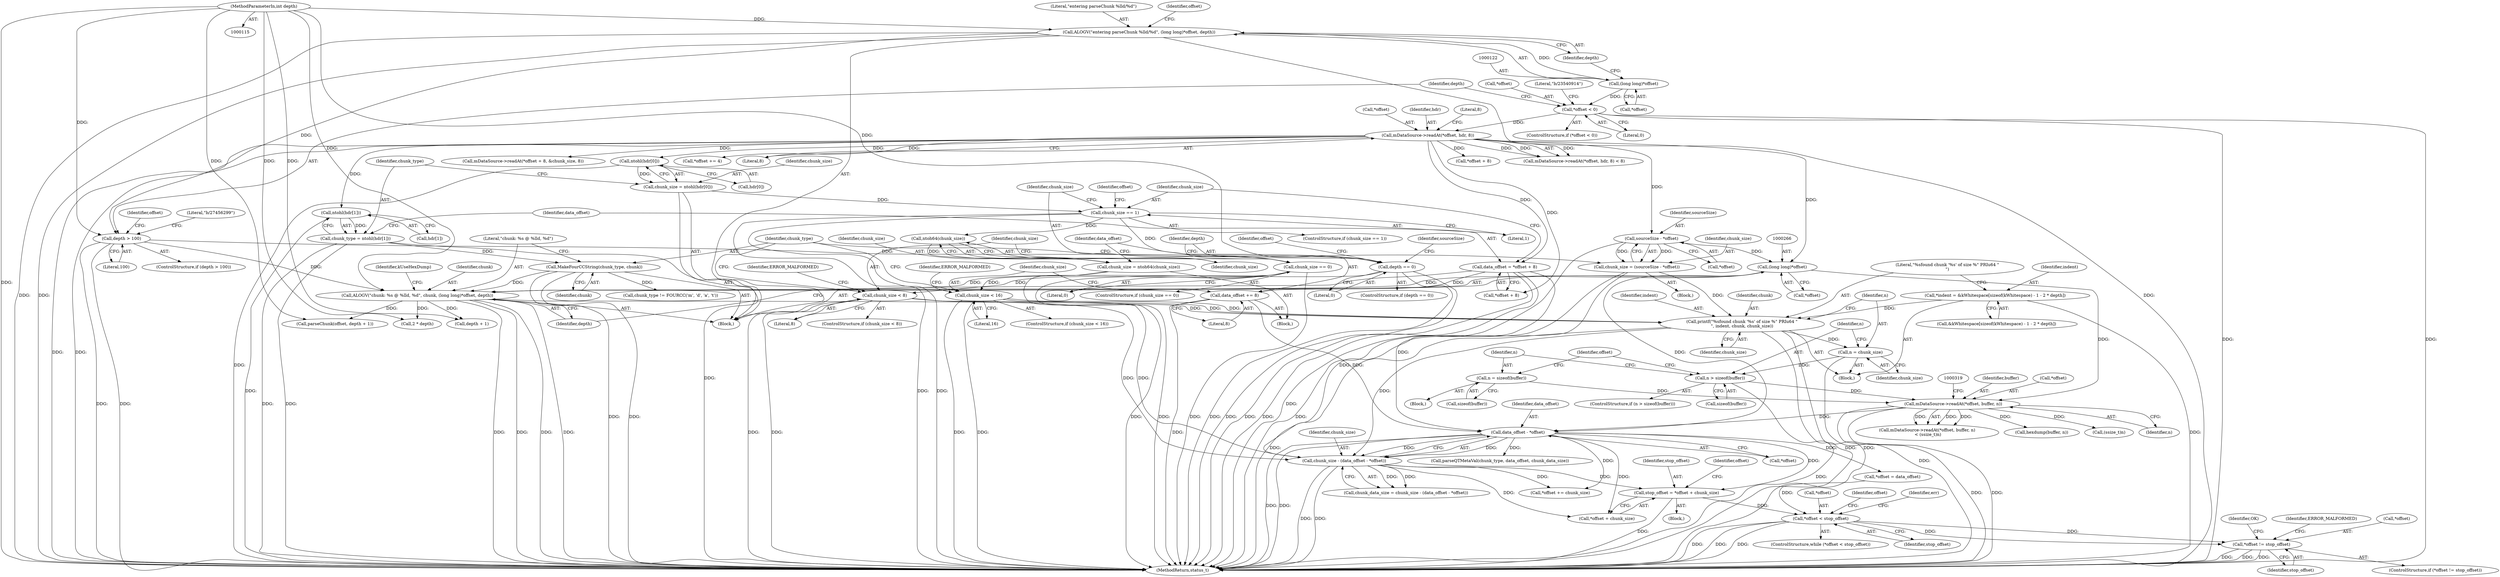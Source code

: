 digraph "0_Android_8a3a2f6ea7defe1a81bb32b3c9f3537f84749b9d@integer" {
"1000398" [label="(Call,stop_offset = *offset + chunk_size)"];
"1000333" [label="(Call,data_offset - *offset)"];
"1000172" [label="(Call,data_offset = *offset + 8)"];
"1000148" [label="(Call,mDataSource->readAt(*offset, hdr, 8))"];
"1000127" [label="(Call,*offset < 0)"];
"1000121" [label="(Call,(long long)*offset)"];
"1000201" [label="(Call,data_offset += 8)"];
"1000265" [label="(Call,(long long)*offset)"];
"1000232" [label="(Call,sourceSize - *offset)"];
"1000313" [label="(Call,mDataSource->readAt(*offset, buffer, n))"];
"1000302" [label="(Call,n > sizeof(buffer))"];
"1000298" [label="(Call,n = chunk_size)"];
"1000291" [label="(Call,printf(\"%sfound chunk '%s' of size %\" PRIu64 \"\n\", indent, chunk, chunk_size))"];
"1000278" [label="(Call,*indent = &kWhitespace[sizeof(kWhitespace) - 1 - 2 * depth])"];
"1000262" [label="(Call,ALOGV(\"chunk: %s @ %lld, %d\", chunk, (long long)*offset, depth))"];
"1000259" [label="(Call,MakeFourCCString(chunk_type, chunk))"];
"1000165" [label="(Call,chunk_type = ntohl(hdr[1]))"];
"1000167" [label="(Call,ntohl(hdr[1]))"];
"1000218" [label="(Call,depth == 0)"];
"1000137" [label="(Call,depth > 100)"];
"1000119" [label="(Call,ALOGV(\"entering parseChunk %lld/%d\", (long long)*offset, depth))"];
"1000117" [label="(MethodParameterIn,int depth)"];
"1000252" [label="(Call,chunk_size < 8)"];
"1000213" [label="(Call,chunk_size == 0)"];
"1000179" [label="(Call,chunk_size == 1)"];
"1000158" [label="(Call,chunk_size = ntohl(hdr[0]))"];
"1000160" [label="(Call,ntohl(hdr[0]))"];
"1000205" [label="(Call,chunk_size < 16)"];
"1000197" [label="(Call,chunk_size = ntoh64(chunk_size))"];
"1000199" [label="(Call,ntoh64(chunk_size))"];
"1000230" [label="(Call,chunk_size = (sourceSize - *offset))"];
"1000307" [label="(Call,n = sizeof(buffer))"];
"1000331" [label="(Call,chunk_size - (data_offset - *offset))"];
"1000409" [label="(Call,*offset < stop_offset)"];
"1000430" [label="(Call,*offset != stop_offset)"];
"1000309" [label="(Call,sizeof(buffer))"];
"1000438" [label="(Identifier,OK)"];
"1000333" [label="(Call,data_offset - *offset)"];
"1000332" [label="(Identifier,chunk_size)"];
"1000417" [label="(Call,parseChunk(offset, depth + 1))"];
"1000186" [label="(Call,*offset + 8)"];
"1000436" [label="(Identifier,ERROR_MALFORMED)"];
"1000335" [label="(Call,*offset)"];
"1000265" [label="(Call,(long long)*offset)"];
"1000419" [label="(Call,depth + 1)"];
"1000234" [label="(Call,*offset)"];
"1000150" [label="(Identifier,offset)"];
"1000295" [label="(Identifier,chunk_size)"];
"1000416" [label="(Identifier,err)"];
"1000271" [label="(Identifier,kUseHexDump)"];
"1000318" [label="(Call,(ssize_t)n)"];
"1000166" [label="(Identifier,chunk_type)"];
"1000331" [label="(Call,chunk_size - (data_offset - *offset))"];
"1000181" [label="(Literal,1)"];
"1000294" [label="(Identifier,chunk)"];
"1000159" [label="(Identifier,chunk_size)"];
"1000410" [label="(Call,*offset)"];
"1000263" [label="(Literal,\"chunk: %s @ %lld, %d\")"];
"1000254" [label="(Literal,8)"];
"1000188" [label="(Identifier,offset)"];
"1000158" [label="(Call,chunk_size = ntohl(hdr[0]))"];
"1000213" [label="(Call,chunk_size == 0)"];
"1000120" [label="(Literal,\"entering parseChunk %lld/%d\")"];
"1000251" [label="(ControlStructure,if (chunk_size < 8))"];
"1000215" [label="(Literal,0)"];
"1000179" [label="(Call,chunk_size == 1)"];
"1000207" [label="(Literal,16)"];
"1000205" [label="(Call,chunk_size < 16)"];
"1000279" [label="(Identifier,indent)"];
"1000260" [label="(Identifier,chunk_type)"];
"1000431" [label="(Call,*offset)"];
"1000202" [label="(Identifier,data_offset)"];
"1000201" [label="(Call,data_offset += 8)"];
"1000133" [label="(Literal,\"b/23540914\")"];
"1000139" [label="(Literal,100)"];
"1000121" [label="(Call,(long long)*offset)"];
"1000404" [label="(Call,*offset = data_offset)"];
"1000130" [label="(Literal,0)"];
"1000219" [label="(Identifier,depth)"];
"1000398" [label="(Call,stop_offset = *offset + chunk_size)"];
"1000119" [label="(Call,ALOGV(\"entering parseChunk %lld/%d\", (long long)*offset, depth))"];
"1000278" [label="(Call,*indent = &kWhitespace[sizeof(kWhitespace) - 1 - 2 * depth])"];
"1000212" [label="(ControlStructure,if (chunk_size == 0))"];
"1000315" [label="(Identifier,offset)"];
"1000206" [label="(Identifier,chunk_size)"];
"1000168" [label="(Call,hdr[1])"];
"1000269" [label="(Identifier,depth)"];
"1000147" [label="(Call,mDataSource->readAt(*offset, hdr, 8) < 8)"];
"1000261" [label="(Identifier,chunk)"];
"1000230" [label="(Call,chunk_size = (sourceSize - *offset))"];
"1000412" [label="(Identifier,stop_offset)"];
"1000253" [label="(Identifier,chunk_size)"];
"1000312" [label="(Call,mDataSource->readAt(*offset, buffer, n)\n < (ssize_t)n)"];
"1000292" [label="(Literal,\"%sfound chunk '%s' of size %\" PRIu64 \"\n\")"];
"1000138" [label="(Identifier,depth)"];
"1000252" [label="(Call,chunk_size < 8)"];
"1000229" [label="(Block,)"];
"1000153" [label="(Literal,8)"];
"1000173" [label="(Identifier,data_offset)"];
"1000291" [label="(Call,printf(\"%sfound chunk '%s' of size %\" PRIu64 \"\n\", indent, chunk, chunk_size))"];
"1000429" [label="(ControlStructure,if (*offset != stop_offset))"];
"1000316" [label="(Identifier,buffer)"];
"1000262" [label="(Call,ALOGV(\"chunk: %s @ %lld, %d\", chunk, (long long)*offset, depth))"];
"1000210" [label="(Identifier,ERROR_MALFORMED)"];
"1000182" [label="(Block,)"];
"1000123" [label="(Call,*offset)"];
"1000302" [label="(Call,n > sizeof(buffer))"];
"1000172" [label="(Call,data_offset = *offset + 8)"];
"1000185" [label="(Call,mDataSource->readAt(*offset + 8, &chunk_size, 8))"];
"1000165" [label="(Call,chunk_type = ntohl(hdr[1]))"];
"1000232" [label="(Call,sourceSize - *offset)"];
"1000200" [label="(Identifier,chunk_size)"];
"1003896" [label="(Call,*offset += chunk_size)"];
"1000161" [label="(Call,hdr[0])"];
"1000257" [label="(Identifier,ERROR_MALFORMED)"];
"1000400" [label="(Call,*offset + chunk_size)"];
"1000137" [label="(Call,depth > 100)"];
"1000303" [label="(Identifier,n)"];
"1000199" [label="(Call,ntoh64(chunk_size))"];
"1000408" [label="(ControlStructure,while (*offset < stop_offset))"];
"1000204" [label="(ControlStructure,if (chunk_size < 16))"];
"1000218" [label="(Call,depth == 0)"];
"1000136" [label="(ControlStructure,if (depth > 100))"];
"1003885" [label="(Call,parseQTMetaVal(chunk_type, data_offset, chunk_data_size))"];
"1000399" [label="(Identifier,stop_offset)"];
"1000293" [label="(Identifier,indent)"];
"1000167" [label="(Call,ntohl(hdr[1]))"];
"1000214" [label="(Identifier,chunk_size)"];
"1000406" [label="(Identifier,offset)"];
"1000314" [label="(Call,*offset)"];
"1000174" [label="(Call,*offset + 8)"];
"1000128" [label="(Call,*offset)"];
"1000324" [label="(Call,hexdump(buffer, n))"];
"1000308" [label="(Identifier,n)"];
"1000432" [label="(Identifier,offset)"];
"1000267" [label="(Call,*offset)"];
"1000298" [label="(Call,n = chunk_size)"];
"1000149" [label="(Call,*offset)"];
"1000246" [label="(Identifier,offset)"];
"1000151" [label="(Identifier,hdr)"];
"1000272" [label="(Block,)"];
"1000280" [label="(Call,&kWhitespace[sizeof(kWhitespace) - 1 - 2 * depth])"];
"1000264" [label="(Identifier,chunk)"];
"1000129" [label="(Identifier,offset)"];
"1000313" [label="(Call,mDataSource->readAt(*offset, buffer, n))"];
"1000160" [label="(Call,ntohl(hdr[0]))"];
"1000118" [label="(Block,)"];
"1000203" [label="(Literal,8)"];
"1000300" [label="(Identifier,chunk_size)"];
"1000142" [label="(Literal,\"b/27456299\")"];
"1000317" [label="(Identifier,n)"];
"1000348" [label="(Call,chunk_type != FOURCC('m', 'd', 'a', 't'))"];
"1000334" [label="(Identifier,data_offset)"];
"1000233" [label="(Identifier,sourceSize)"];
"1000329" [label="(Call,chunk_data_size = chunk_size - (data_offset - *offset))"];
"1000304" [label="(Call,sizeof(buffer))"];
"1000244" [label="(Call,*offset += 4)"];
"1000197" [label="(Call,chunk_size = ntoh64(chunk_size))"];
"1000306" [label="(Block,)"];
"1000288" [label="(Call,2 * depth)"];
"1000152" [label="(Literal,8)"];
"1000126" [label="(ControlStructure,if (*offset < 0))"];
"1000299" [label="(Identifier,n)"];
"1000180" [label="(Identifier,chunk_size)"];
"1000127" [label="(Call,*offset < 0)"];
"1000148" [label="(Call,mDataSource->readAt(*offset, hdr, 8))"];
"1000125" [label="(Identifier,depth)"];
"1000198" [label="(Identifier,chunk_size)"];
"1000117" [label="(MethodParameterIn,int depth)"];
"1000178" [label="(ControlStructure,if (chunk_size == 1))"];
"1000227" [label="(Identifier,sourceSize)"];
"1000396" [label="(Block,)"];
"1000220" [label="(Literal,0)"];
"1000433" [label="(Identifier,stop_offset)"];
"1000259" [label="(Call,MakeFourCCString(chunk_type, chunk))"];
"1000307" [label="(Call,n = sizeof(buffer))"];
"1000301" [label="(ControlStructure,if (n > sizeof(buffer)))"];
"1000231" [label="(Identifier,chunk_size)"];
"1000430" [label="(Call,*offset != stop_offset)"];
"1000409" [label="(Call,*offset < stop_offset)"];
"1000217" [label="(ControlStructure,if (depth == 0))"];
"1003903" [label="(MethodReturn,status_t)"];
"1000398" -> "1000396"  [label="AST: "];
"1000398" -> "1000400"  [label="CFG: "];
"1000399" -> "1000398"  [label="AST: "];
"1000400" -> "1000398"  [label="AST: "];
"1000406" -> "1000398"  [label="CFG: "];
"1000398" -> "1003903"  [label="DDG: "];
"1000333" -> "1000398"  [label="DDG: "];
"1000331" -> "1000398"  [label="DDG: "];
"1000398" -> "1000409"  [label="DDG: "];
"1000333" -> "1000331"  [label="AST: "];
"1000333" -> "1000335"  [label="CFG: "];
"1000334" -> "1000333"  [label="AST: "];
"1000335" -> "1000333"  [label="AST: "];
"1000331" -> "1000333"  [label="CFG: "];
"1000333" -> "1003903"  [label="DDG: "];
"1000333" -> "1003903"  [label="DDG: "];
"1000333" -> "1000331"  [label="DDG: "];
"1000333" -> "1000331"  [label="DDG: "];
"1000172" -> "1000333"  [label="DDG: "];
"1000201" -> "1000333"  [label="DDG: "];
"1000265" -> "1000333"  [label="DDG: "];
"1000313" -> "1000333"  [label="DDG: "];
"1000333" -> "1000400"  [label="DDG: "];
"1000333" -> "1000404"  [label="DDG: "];
"1000333" -> "1003885"  [label="DDG: "];
"1000333" -> "1003896"  [label="DDG: "];
"1000172" -> "1000118"  [label="AST: "];
"1000172" -> "1000174"  [label="CFG: "];
"1000173" -> "1000172"  [label="AST: "];
"1000174" -> "1000172"  [label="AST: "];
"1000180" -> "1000172"  [label="CFG: "];
"1000172" -> "1003903"  [label="DDG: "];
"1000172" -> "1003903"  [label="DDG: "];
"1000148" -> "1000172"  [label="DDG: "];
"1000172" -> "1000201"  [label="DDG: "];
"1000148" -> "1000147"  [label="AST: "];
"1000148" -> "1000152"  [label="CFG: "];
"1000149" -> "1000148"  [label="AST: "];
"1000151" -> "1000148"  [label="AST: "];
"1000152" -> "1000148"  [label="AST: "];
"1000153" -> "1000148"  [label="CFG: "];
"1000148" -> "1003903"  [label="DDG: "];
"1000148" -> "1003903"  [label="DDG: "];
"1000148" -> "1000147"  [label="DDG: "];
"1000148" -> "1000147"  [label="DDG: "];
"1000148" -> "1000147"  [label="DDG: "];
"1000127" -> "1000148"  [label="DDG: "];
"1000148" -> "1000160"  [label="DDG: "];
"1000148" -> "1000167"  [label="DDG: "];
"1000148" -> "1000174"  [label="DDG: "];
"1000148" -> "1000185"  [label="DDG: "];
"1000148" -> "1000186"  [label="DDG: "];
"1000148" -> "1000232"  [label="DDG: "];
"1000148" -> "1000244"  [label="DDG: "];
"1000148" -> "1000265"  [label="DDG: "];
"1000127" -> "1000126"  [label="AST: "];
"1000127" -> "1000130"  [label="CFG: "];
"1000128" -> "1000127"  [label="AST: "];
"1000130" -> "1000127"  [label="AST: "];
"1000133" -> "1000127"  [label="CFG: "];
"1000138" -> "1000127"  [label="CFG: "];
"1000127" -> "1003903"  [label="DDG: "];
"1000127" -> "1003903"  [label="DDG: "];
"1000121" -> "1000127"  [label="DDG: "];
"1000121" -> "1000119"  [label="AST: "];
"1000121" -> "1000123"  [label="CFG: "];
"1000122" -> "1000121"  [label="AST: "];
"1000123" -> "1000121"  [label="AST: "];
"1000125" -> "1000121"  [label="CFG: "];
"1000121" -> "1000119"  [label="DDG: "];
"1000201" -> "1000182"  [label="AST: "];
"1000201" -> "1000203"  [label="CFG: "];
"1000202" -> "1000201"  [label="AST: "];
"1000203" -> "1000201"  [label="AST: "];
"1000206" -> "1000201"  [label="CFG: "];
"1000201" -> "1003903"  [label="DDG: "];
"1000265" -> "1000262"  [label="AST: "];
"1000265" -> "1000267"  [label="CFG: "];
"1000266" -> "1000265"  [label="AST: "];
"1000267" -> "1000265"  [label="AST: "];
"1000269" -> "1000265"  [label="CFG: "];
"1000265" -> "1000262"  [label="DDG: "];
"1000232" -> "1000265"  [label="DDG: "];
"1000265" -> "1000313"  [label="DDG: "];
"1000232" -> "1000230"  [label="AST: "];
"1000232" -> "1000234"  [label="CFG: "];
"1000233" -> "1000232"  [label="AST: "];
"1000234" -> "1000232"  [label="AST: "];
"1000230" -> "1000232"  [label="CFG: "];
"1000232" -> "1003903"  [label="DDG: "];
"1000232" -> "1000230"  [label="DDG: "];
"1000232" -> "1000230"  [label="DDG: "];
"1000313" -> "1000312"  [label="AST: "];
"1000313" -> "1000317"  [label="CFG: "];
"1000314" -> "1000313"  [label="AST: "];
"1000316" -> "1000313"  [label="AST: "];
"1000317" -> "1000313"  [label="AST: "];
"1000319" -> "1000313"  [label="CFG: "];
"1000313" -> "1003903"  [label="DDG: "];
"1000313" -> "1003903"  [label="DDG: "];
"1000313" -> "1000312"  [label="DDG: "];
"1000313" -> "1000312"  [label="DDG: "];
"1000313" -> "1000312"  [label="DDG: "];
"1000302" -> "1000313"  [label="DDG: "];
"1000307" -> "1000313"  [label="DDG: "];
"1000313" -> "1000318"  [label="DDG: "];
"1000313" -> "1000324"  [label="DDG: "];
"1000302" -> "1000301"  [label="AST: "];
"1000302" -> "1000304"  [label="CFG: "];
"1000303" -> "1000302"  [label="AST: "];
"1000304" -> "1000302"  [label="AST: "];
"1000308" -> "1000302"  [label="CFG: "];
"1000315" -> "1000302"  [label="CFG: "];
"1000302" -> "1003903"  [label="DDG: "];
"1000298" -> "1000302"  [label="DDG: "];
"1000298" -> "1000272"  [label="AST: "];
"1000298" -> "1000300"  [label="CFG: "];
"1000299" -> "1000298"  [label="AST: "];
"1000300" -> "1000298"  [label="AST: "];
"1000303" -> "1000298"  [label="CFG: "];
"1000298" -> "1003903"  [label="DDG: "];
"1000291" -> "1000298"  [label="DDG: "];
"1000291" -> "1000272"  [label="AST: "];
"1000291" -> "1000295"  [label="CFG: "];
"1000292" -> "1000291"  [label="AST: "];
"1000293" -> "1000291"  [label="AST: "];
"1000294" -> "1000291"  [label="AST: "];
"1000295" -> "1000291"  [label="AST: "];
"1000299" -> "1000291"  [label="CFG: "];
"1000291" -> "1003903"  [label="DDG: "];
"1000291" -> "1003903"  [label="DDG: "];
"1000291" -> "1003903"  [label="DDG: "];
"1000278" -> "1000291"  [label="DDG: "];
"1000262" -> "1000291"  [label="DDG: "];
"1000252" -> "1000291"  [label="DDG: "];
"1000205" -> "1000291"  [label="DDG: "];
"1000230" -> "1000291"  [label="DDG: "];
"1000291" -> "1000331"  [label="DDG: "];
"1000278" -> "1000272"  [label="AST: "];
"1000278" -> "1000280"  [label="CFG: "];
"1000279" -> "1000278"  [label="AST: "];
"1000280" -> "1000278"  [label="AST: "];
"1000292" -> "1000278"  [label="CFG: "];
"1000278" -> "1003903"  [label="DDG: "];
"1000262" -> "1000118"  [label="AST: "];
"1000262" -> "1000269"  [label="CFG: "];
"1000263" -> "1000262"  [label="AST: "];
"1000264" -> "1000262"  [label="AST: "];
"1000269" -> "1000262"  [label="AST: "];
"1000271" -> "1000262"  [label="CFG: "];
"1000262" -> "1003903"  [label="DDG: "];
"1000262" -> "1003903"  [label="DDG: "];
"1000262" -> "1003903"  [label="DDG: "];
"1000262" -> "1003903"  [label="DDG: "];
"1000259" -> "1000262"  [label="DDG: "];
"1000218" -> "1000262"  [label="DDG: "];
"1000137" -> "1000262"  [label="DDG: "];
"1000117" -> "1000262"  [label="DDG: "];
"1000262" -> "1000288"  [label="DDG: "];
"1000262" -> "1000417"  [label="DDG: "];
"1000262" -> "1000419"  [label="DDG: "];
"1000259" -> "1000118"  [label="AST: "];
"1000259" -> "1000261"  [label="CFG: "];
"1000260" -> "1000259"  [label="AST: "];
"1000261" -> "1000259"  [label="AST: "];
"1000263" -> "1000259"  [label="CFG: "];
"1000259" -> "1003903"  [label="DDG: "];
"1000259" -> "1003903"  [label="DDG: "];
"1000165" -> "1000259"  [label="DDG: "];
"1000259" -> "1000348"  [label="DDG: "];
"1000165" -> "1000118"  [label="AST: "];
"1000165" -> "1000167"  [label="CFG: "];
"1000166" -> "1000165"  [label="AST: "];
"1000167" -> "1000165"  [label="AST: "];
"1000173" -> "1000165"  [label="CFG: "];
"1000165" -> "1003903"  [label="DDG: "];
"1000165" -> "1003903"  [label="DDG: "];
"1000167" -> "1000165"  [label="DDG: "];
"1000167" -> "1000168"  [label="CFG: "];
"1000168" -> "1000167"  [label="AST: "];
"1000167" -> "1003903"  [label="DDG: "];
"1000218" -> "1000217"  [label="AST: "];
"1000218" -> "1000220"  [label="CFG: "];
"1000219" -> "1000218"  [label="AST: "];
"1000220" -> "1000218"  [label="AST: "];
"1000227" -> "1000218"  [label="CFG: "];
"1000246" -> "1000218"  [label="CFG: "];
"1000218" -> "1003903"  [label="DDG: "];
"1000218" -> "1003903"  [label="DDG: "];
"1000137" -> "1000218"  [label="DDG: "];
"1000117" -> "1000218"  [label="DDG: "];
"1000137" -> "1000136"  [label="AST: "];
"1000137" -> "1000139"  [label="CFG: "];
"1000138" -> "1000137"  [label="AST: "];
"1000139" -> "1000137"  [label="AST: "];
"1000142" -> "1000137"  [label="CFG: "];
"1000150" -> "1000137"  [label="CFG: "];
"1000137" -> "1003903"  [label="DDG: "];
"1000137" -> "1003903"  [label="DDG: "];
"1000119" -> "1000137"  [label="DDG: "];
"1000117" -> "1000137"  [label="DDG: "];
"1000119" -> "1000118"  [label="AST: "];
"1000119" -> "1000125"  [label="CFG: "];
"1000120" -> "1000119"  [label="AST: "];
"1000125" -> "1000119"  [label="AST: "];
"1000129" -> "1000119"  [label="CFG: "];
"1000119" -> "1003903"  [label="DDG: "];
"1000119" -> "1003903"  [label="DDG: "];
"1000119" -> "1003903"  [label="DDG: "];
"1000117" -> "1000119"  [label="DDG: "];
"1000117" -> "1000115"  [label="AST: "];
"1000117" -> "1003903"  [label="DDG: "];
"1000117" -> "1000288"  [label="DDG: "];
"1000117" -> "1000417"  [label="DDG: "];
"1000117" -> "1000419"  [label="DDG: "];
"1000252" -> "1000251"  [label="AST: "];
"1000252" -> "1000254"  [label="CFG: "];
"1000253" -> "1000252"  [label="AST: "];
"1000254" -> "1000252"  [label="AST: "];
"1000257" -> "1000252"  [label="CFG: "];
"1000260" -> "1000252"  [label="CFG: "];
"1000252" -> "1003903"  [label="DDG: "];
"1000252" -> "1003903"  [label="DDG: "];
"1000213" -> "1000252"  [label="DDG: "];
"1000252" -> "1000331"  [label="DDG: "];
"1000213" -> "1000212"  [label="AST: "];
"1000213" -> "1000215"  [label="CFG: "];
"1000214" -> "1000213"  [label="AST: "];
"1000215" -> "1000213"  [label="AST: "];
"1000219" -> "1000213"  [label="CFG: "];
"1000253" -> "1000213"  [label="CFG: "];
"1000213" -> "1003903"  [label="DDG: "];
"1000213" -> "1003903"  [label="DDG: "];
"1000179" -> "1000213"  [label="DDG: "];
"1000179" -> "1000178"  [label="AST: "];
"1000179" -> "1000181"  [label="CFG: "];
"1000180" -> "1000179"  [label="AST: "];
"1000181" -> "1000179"  [label="AST: "];
"1000188" -> "1000179"  [label="CFG: "];
"1000214" -> "1000179"  [label="CFG: "];
"1000179" -> "1003903"  [label="DDG: "];
"1000179" -> "1003903"  [label="DDG: "];
"1000158" -> "1000179"  [label="DDG: "];
"1000179" -> "1000199"  [label="DDG: "];
"1000158" -> "1000118"  [label="AST: "];
"1000158" -> "1000160"  [label="CFG: "];
"1000159" -> "1000158"  [label="AST: "];
"1000160" -> "1000158"  [label="AST: "];
"1000166" -> "1000158"  [label="CFG: "];
"1000158" -> "1003903"  [label="DDG: "];
"1000160" -> "1000158"  [label="DDG: "];
"1000160" -> "1000161"  [label="CFG: "];
"1000161" -> "1000160"  [label="AST: "];
"1000160" -> "1003903"  [label="DDG: "];
"1000205" -> "1000204"  [label="AST: "];
"1000205" -> "1000207"  [label="CFG: "];
"1000206" -> "1000205"  [label="AST: "];
"1000207" -> "1000205"  [label="AST: "];
"1000210" -> "1000205"  [label="CFG: "];
"1000260" -> "1000205"  [label="CFG: "];
"1000205" -> "1003903"  [label="DDG: "];
"1000205" -> "1003903"  [label="DDG: "];
"1000197" -> "1000205"  [label="DDG: "];
"1000205" -> "1000331"  [label="DDG: "];
"1000197" -> "1000182"  [label="AST: "];
"1000197" -> "1000199"  [label="CFG: "];
"1000198" -> "1000197"  [label="AST: "];
"1000199" -> "1000197"  [label="AST: "];
"1000202" -> "1000197"  [label="CFG: "];
"1000197" -> "1003903"  [label="DDG: "];
"1000199" -> "1000197"  [label="DDG: "];
"1000199" -> "1000200"  [label="CFG: "];
"1000200" -> "1000199"  [label="AST: "];
"1000230" -> "1000229"  [label="AST: "];
"1000231" -> "1000230"  [label="AST: "];
"1000260" -> "1000230"  [label="CFG: "];
"1000230" -> "1003903"  [label="DDG: "];
"1000230" -> "1000331"  [label="DDG: "];
"1000307" -> "1000306"  [label="AST: "];
"1000307" -> "1000309"  [label="CFG: "];
"1000308" -> "1000307"  [label="AST: "];
"1000309" -> "1000307"  [label="AST: "];
"1000315" -> "1000307"  [label="CFG: "];
"1000331" -> "1000329"  [label="AST: "];
"1000332" -> "1000331"  [label="AST: "];
"1000329" -> "1000331"  [label="CFG: "];
"1000331" -> "1003903"  [label="DDG: "];
"1000331" -> "1003903"  [label="DDG: "];
"1000331" -> "1000329"  [label="DDG: "];
"1000331" -> "1000329"  [label="DDG: "];
"1000331" -> "1000400"  [label="DDG: "];
"1000331" -> "1003896"  [label="DDG: "];
"1000409" -> "1000408"  [label="AST: "];
"1000409" -> "1000412"  [label="CFG: "];
"1000410" -> "1000409"  [label="AST: "];
"1000412" -> "1000409"  [label="AST: "];
"1000416" -> "1000409"  [label="CFG: "];
"1000432" -> "1000409"  [label="CFG: "];
"1000409" -> "1003903"  [label="DDG: "];
"1000409" -> "1003903"  [label="DDG: "];
"1000409" -> "1003903"  [label="DDG: "];
"1000404" -> "1000409"  [label="DDG: "];
"1000409" -> "1000430"  [label="DDG: "];
"1000409" -> "1000430"  [label="DDG: "];
"1000430" -> "1000429"  [label="AST: "];
"1000430" -> "1000433"  [label="CFG: "];
"1000431" -> "1000430"  [label="AST: "];
"1000433" -> "1000430"  [label="AST: "];
"1000436" -> "1000430"  [label="CFG: "];
"1000438" -> "1000430"  [label="CFG: "];
"1000430" -> "1003903"  [label="DDG: "];
"1000430" -> "1003903"  [label="DDG: "];
"1000430" -> "1003903"  [label="DDG: "];
}
